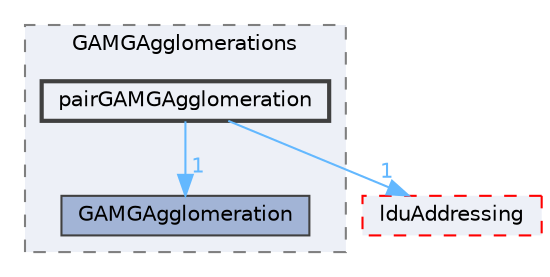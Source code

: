digraph "src/OpenFOAM/matrices/lduMatrix/solvers/GAMG/GAMGAgglomerations/pairGAMGAgglomeration"
{
 // LATEX_PDF_SIZE
  bgcolor="transparent";
  edge [fontname=Helvetica,fontsize=10,labelfontname=Helvetica,labelfontsize=10];
  node [fontname=Helvetica,fontsize=10,shape=box,height=0.2,width=0.4];
  compound=true
  subgraph clusterdir_a924fc5b9b02d4bfaf9b6fb6bcc671ab {
    graph [ bgcolor="#edf0f7", pencolor="grey50", label="GAMGAgglomerations", fontname=Helvetica,fontsize=10 style="filled,dashed", URL="dir_a924fc5b9b02d4bfaf9b6fb6bcc671ab.html",tooltip=""]
  dir_b5599fb2c4dec7f26687217d7b2b7eda [label="GAMGAgglomeration", fillcolor="#a2b4d6", color="grey25", style="filled", URL="dir_b5599fb2c4dec7f26687217d7b2b7eda.html",tooltip=""];
  dir_8b3998cc144f2a2919dd0749e30e9bc3 [label="pairGAMGAgglomeration", fillcolor="#edf0f7", color="grey25", style="filled,bold", URL="dir_8b3998cc144f2a2919dd0749e30e9bc3.html",tooltip=""];
  }
  dir_12547202c65033a69d4e18947f2fbe2a [label="lduAddressing", fillcolor="#edf0f7", color="red", style="filled,dashed", URL="dir_12547202c65033a69d4e18947f2fbe2a.html",tooltip=""];
  dir_8b3998cc144f2a2919dd0749e30e9bc3->dir_12547202c65033a69d4e18947f2fbe2a [headlabel="1", labeldistance=1.5 headhref="dir_002770_002109.html" href="dir_002770_002109.html" color="steelblue1" fontcolor="steelblue1"];
  dir_8b3998cc144f2a2919dd0749e30e9bc3->dir_b5599fb2c4dec7f26687217d7b2b7eda [headlabel="1", labeldistance=1.5 headhref="dir_002770_001577.html" href="dir_002770_001577.html" color="steelblue1" fontcolor="steelblue1"];
}
